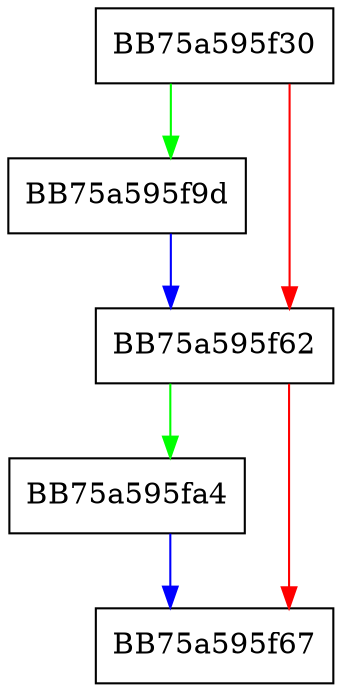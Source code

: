 digraph load_shadow_pages {
  node [shape="box"];
  graph [splines=ortho];
  BB75a595f30 -> BB75a595f9d [color="green"];
  BB75a595f30 -> BB75a595f62 [color="red"];
  BB75a595f62 -> BB75a595fa4 [color="green"];
  BB75a595f62 -> BB75a595f67 [color="red"];
  BB75a595f9d -> BB75a595f62 [color="blue"];
  BB75a595fa4 -> BB75a595f67 [color="blue"];
}